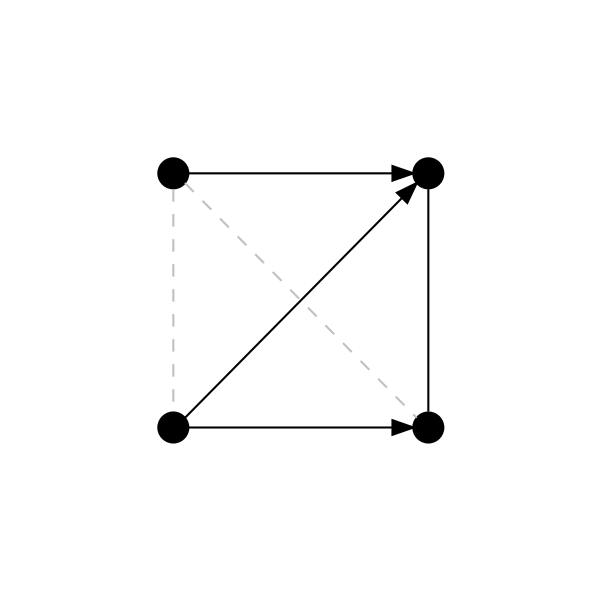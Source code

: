 digraph A {

  rankdir=LR;
  center=true; margin=1; 
  nodesep=1.5; ranksep=1.5;

  node [shape=point,  height=".2", width=".2"];

  {a,d}->b;
  d->c;
  b -> c [arrowhead=none];  
  a -> {c,d} [style=dashed,arrowhead=none,color=grey];

 {rank=same; a;d;}
 {rank=same; b;c;}  

}